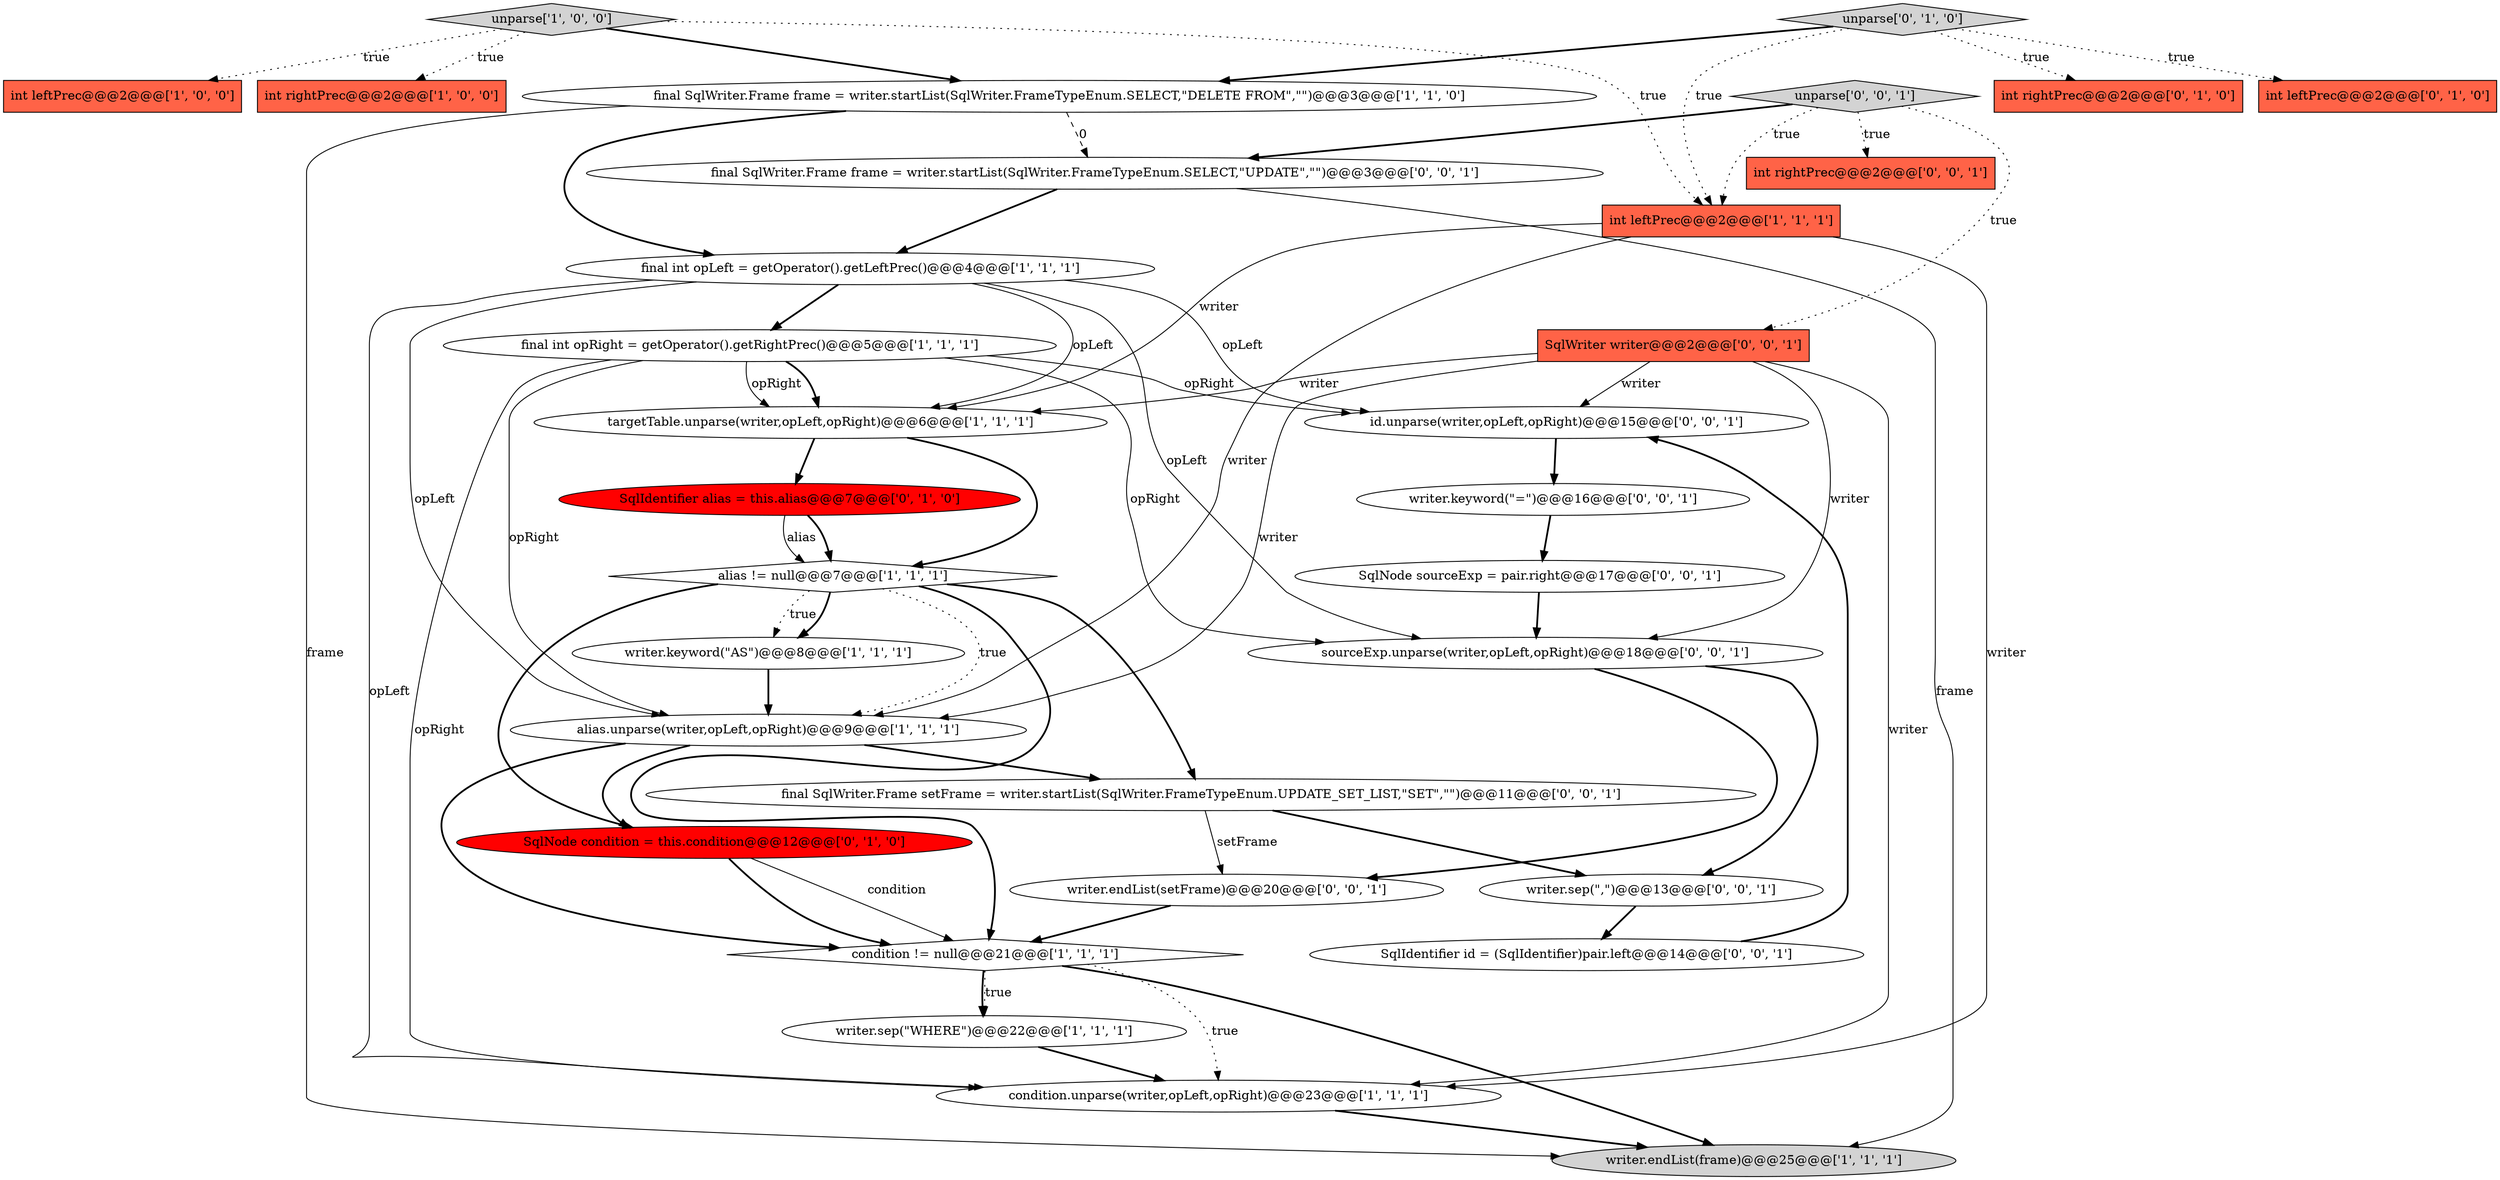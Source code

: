 digraph {
5 [style = filled, label = "unparse['1', '0', '0']", fillcolor = lightgray, shape = diamond image = "AAA0AAABBB1BBB"];
24 [style = filled, label = "unparse['0', '0', '1']", fillcolor = lightgray, shape = diamond image = "AAA0AAABBB3BBB"];
29 [style = filled, label = "id.unparse(writer,opLeft,opRight)@@@15@@@['0', '0', '1']", fillcolor = white, shape = ellipse image = "AAA0AAABBB3BBB"];
25 [style = filled, label = "writer.keyword(\"=\")@@@16@@@['0', '0', '1']", fillcolor = white, shape = ellipse image = "AAA0AAABBB3BBB"];
10 [style = filled, label = "alias.unparse(writer,opLeft,opRight)@@@9@@@['1', '1', '1']", fillcolor = white, shape = ellipse image = "AAA0AAABBB1BBB"];
11 [style = filled, label = "final int opRight = getOperator().getRightPrec()@@@5@@@['1', '1', '1']", fillcolor = white, shape = ellipse image = "AAA0AAABBB1BBB"];
21 [style = filled, label = "final SqlWriter.Frame frame = writer.startList(SqlWriter.FrameTypeEnum.SELECT,\"UPDATE\",\"\")@@@3@@@['0', '0', '1']", fillcolor = white, shape = ellipse image = "AAA0AAABBB3BBB"];
4 [style = filled, label = "int rightPrec@@@2@@@['1', '0', '0']", fillcolor = tomato, shape = box image = "AAA0AAABBB1BBB"];
1 [style = filled, label = "final int opLeft = getOperator().getLeftPrec()@@@4@@@['1', '1', '1']", fillcolor = white, shape = ellipse image = "AAA0AAABBB1BBB"];
30 [style = filled, label = "SqlWriter writer@@@2@@@['0', '0', '1']", fillcolor = tomato, shape = box image = "AAA0AAABBB3BBB"];
22 [style = filled, label = "writer.sep(\",\")@@@13@@@['0', '0', '1']", fillcolor = white, shape = ellipse image = "AAA0AAABBB3BBB"];
2 [style = filled, label = "writer.endList(frame)@@@25@@@['1', '1', '1']", fillcolor = lightgray, shape = ellipse image = "AAA0AAABBB1BBB"];
20 [style = filled, label = "int rightPrec@@@2@@@['0', '0', '1']", fillcolor = tomato, shape = box image = "AAA0AAABBB3BBB"];
16 [style = filled, label = "int rightPrec@@@2@@@['0', '1', '0']", fillcolor = tomato, shape = box image = "AAA0AAABBB2BBB"];
19 [style = filled, label = "SqlIdentifier alias = this.alias@@@7@@@['0', '1', '0']", fillcolor = red, shape = ellipse image = "AAA1AAABBB2BBB"];
14 [style = filled, label = "alias != null@@@7@@@['1', '1', '1']", fillcolor = white, shape = diamond image = "AAA0AAABBB1BBB"];
7 [style = filled, label = "condition != null@@@21@@@['1', '1', '1']", fillcolor = white, shape = diamond image = "AAA0AAABBB1BBB"];
26 [style = filled, label = "sourceExp.unparse(writer,opLeft,opRight)@@@18@@@['0', '0', '1']", fillcolor = white, shape = ellipse image = "AAA0AAABBB3BBB"];
8 [style = filled, label = "writer.sep(\"WHERE\")@@@22@@@['1', '1', '1']", fillcolor = white, shape = ellipse image = "AAA0AAABBB1BBB"];
0 [style = filled, label = "targetTable.unparse(writer,opLeft,opRight)@@@6@@@['1', '1', '1']", fillcolor = white, shape = ellipse image = "AAA0AAABBB1BBB"];
17 [style = filled, label = "int leftPrec@@@2@@@['0', '1', '0']", fillcolor = tomato, shape = box image = "AAA0AAABBB2BBB"];
9 [style = filled, label = "final SqlWriter.Frame frame = writer.startList(SqlWriter.FrameTypeEnum.SELECT,\"DELETE FROM\",\"\")@@@3@@@['1', '1', '0']", fillcolor = white, shape = ellipse image = "AAA0AAABBB1BBB"];
13 [style = filled, label = "writer.keyword(\"AS\")@@@8@@@['1', '1', '1']", fillcolor = white, shape = ellipse image = "AAA0AAABBB1BBB"];
18 [style = filled, label = "unparse['0', '1', '0']", fillcolor = lightgray, shape = diamond image = "AAA0AAABBB2BBB"];
28 [style = filled, label = "SqlIdentifier id = (SqlIdentifier)pair.left@@@14@@@['0', '0', '1']", fillcolor = white, shape = ellipse image = "AAA0AAABBB3BBB"];
3 [style = filled, label = "int leftPrec@@@2@@@['1', '0', '0']", fillcolor = tomato, shape = box image = "AAA0AAABBB1BBB"];
23 [style = filled, label = "writer.endList(setFrame)@@@20@@@['0', '0', '1']", fillcolor = white, shape = ellipse image = "AAA0AAABBB3BBB"];
12 [style = filled, label = "condition.unparse(writer,opLeft,opRight)@@@23@@@['1', '1', '1']", fillcolor = white, shape = ellipse image = "AAA0AAABBB1BBB"];
31 [style = filled, label = "SqlNode sourceExp = pair.right@@@17@@@['0', '0', '1']", fillcolor = white, shape = ellipse image = "AAA0AAABBB3BBB"];
6 [style = filled, label = "int leftPrec@@@2@@@['1', '1', '1']", fillcolor = tomato, shape = box image = "AAA0AAABBB1BBB"];
27 [style = filled, label = "final SqlWriter.Frame setFrame = writer.startList(SqlWriter.FrameTypeEnum.UPDATE_SET_LIST,\"SET\",\"\")@@@11@@@['0', '0', '1']", fillcolor = white, shape = ellipse image = "AAA0AAABBB3BBB"];
15 [style = filled, label = "SqlNode condition = this.condition@@@12@@@['0', '1', '0']", fillcolor = red, shape = ellipse image = "AAA1AAABBB2BBB"];
13->10 [style = bold, label=""];
28->29 [style = bold, label=""];
24->6 [style = dotted, label="true"];
10->15 [style = bold, label=""];
9->2 [style = solid, label="frame"];
1->12 [style = solid, label="opLeft"];
5->9 [style = bold, label=""];
15->7 [style = bold, label=""];
18->16 [style = dotted, label="true"];
11->10 [style = solid, label="opRight"];
0->19 [style = bold, label=""];
10->27 [style = bold, label=""];
11->26 [style = solid, label="opRight"];
11->29 [style = solid, label="opRight"];
30->12 [style = solid, label="writer"];
5->6 [style = dotted, label="true"];
21->2 [style = solid, label="frame"];
29->25 [style = bold, label=""];
30->29 [style = solid, label="writer"];
30->0 [style = solid, label="writer"];
22->28 [style = bold, label=""];
24->30 [style = dotted, label="true"];
6->10 [style = solid, label="writer"];
5->3 [style = dotted, label="true"];
7->8 [style = bold, label=""];
27->22 [style = bold, label=""];
10->7 [style = bold, label=""];
14->10 [style = dotted, label="true"];
14->13 [style = dotted, label="true"];
26->22 [style = bold, label=""];
5->4 [style = dotted, label="true"];
30->10 [style = solid, label="writer"];
1->11 [style = bold, label=""];
14->7 [style = bold, label=""];
25->31 [style = bold, label=""];
7->12 [style = dotted, label="true"];
18->6 [style = dotted, label="true"];
31->26 [style = bold, label=""];
12->2 [style = bold, label=""];
0->14 [style = bold, label=""];
11->0 [style = bold, label=""];
6->0 [style = solid, label="writer"];
19->14 [style = bold, label=""];
24->21 [style = bold, label=""];
1->0 [style = solid, label="opLeft"];
15->7 [style = solid, label="condition"];
1->26 [style = solid, label="opLeft"];
7->2 [style = bold, label=""];
9->21 [style = dashed, label="0"];
19->14 [style = solid, label="alias"];
26->23 [style = bold, label=""];
21->1 [style = bold, label=""];
24->20 [style = dotted, label="true"];
27->23 [style = solid, label="setFrame"];
18->9 [style = bold, label=""];
6->12 [style = solid, label="writer"];
1->29 [style = solid, label="opLeft"];
14->15 [style = bold, label=""];
11->12 [style = solid, label="opRight"];
23->7 [style = bold, label=""];
14->27 [style = bold, label=""];
18->17 [style = dotted, label="true"];
11->0 [style = solid, label="opRight"];
14->13 [style = bold, label=""];
9->1 [style = bold, label=""];
7->8 [style = dotted, label="true"];
1->10 [style = solid, label="opLeft"];
8->12 [style = bold, label=""];
30->26 [style = solid, label="writer"];
}
